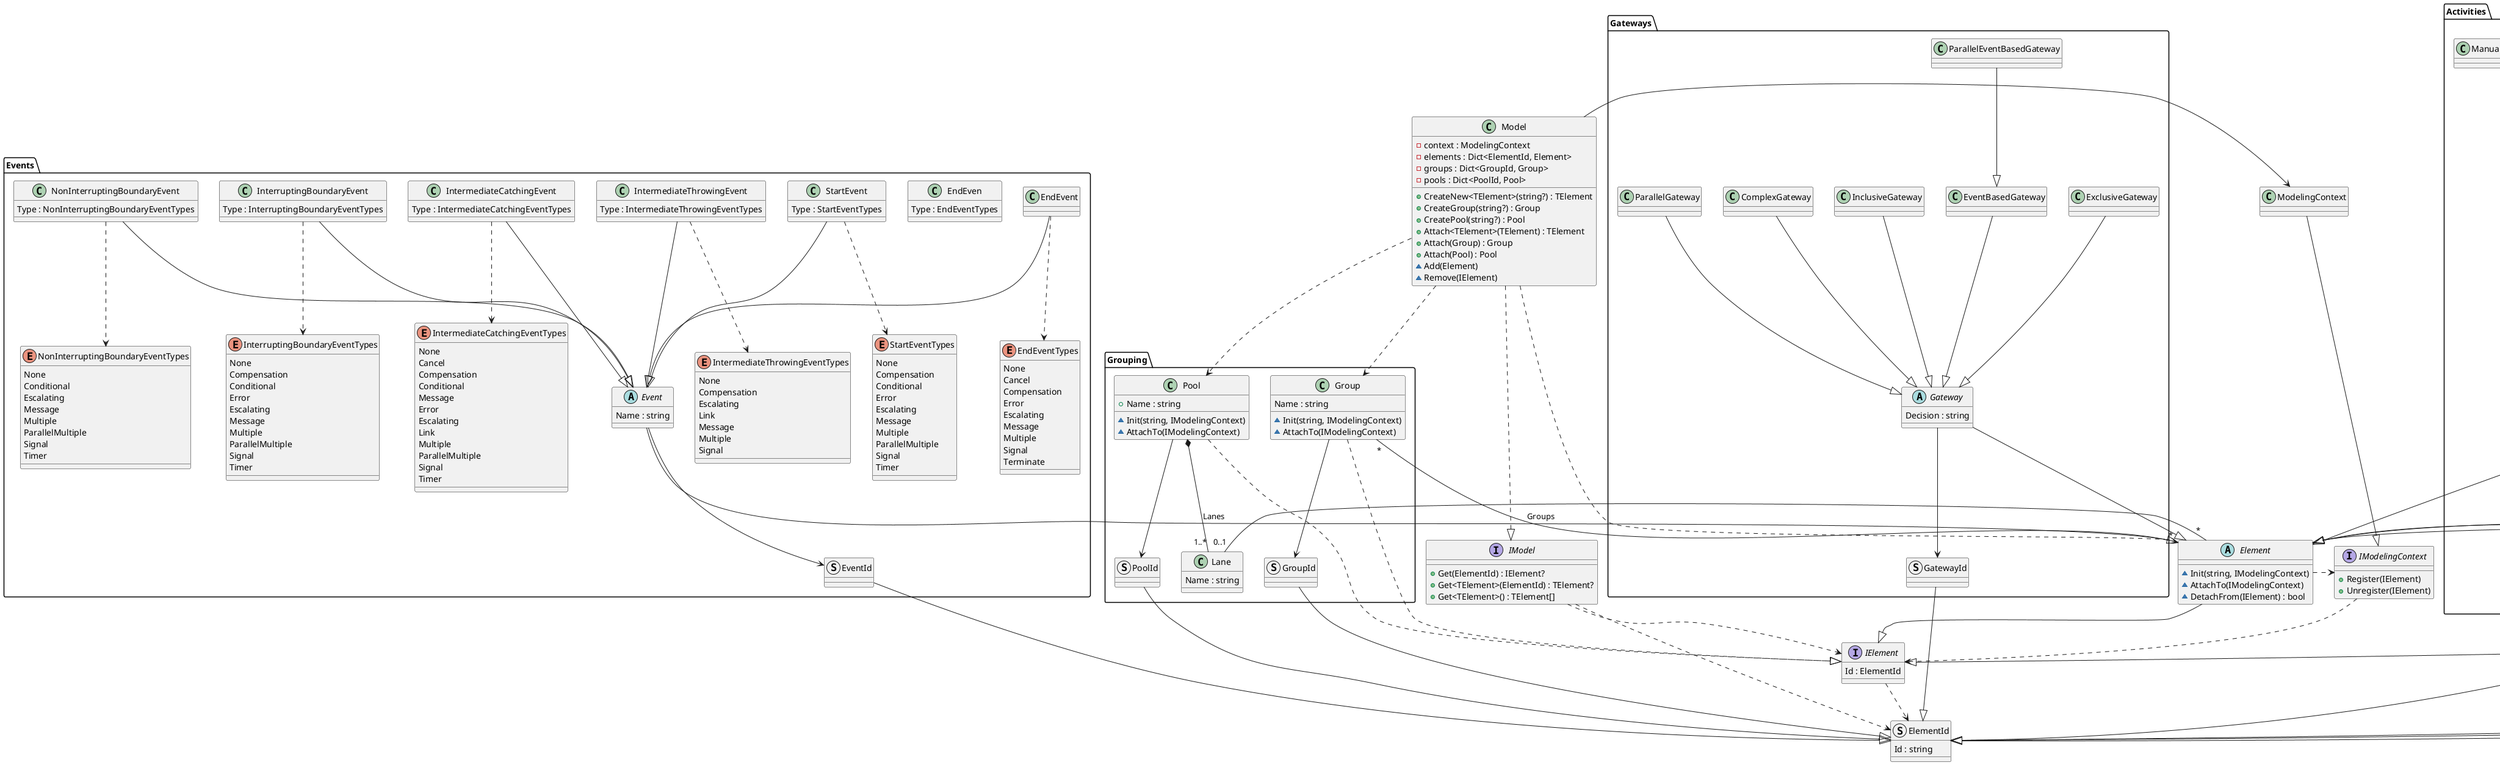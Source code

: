 @startuml BPMN Class Diagram

struct ElementId
{
    Id : string
}

interface IElement
{
    Id : ElementId
}

IElement ..> ElementId

abstract class Element
{
    ~ Init(string, IModelingContext)
    ~ AttachTo(IModelingContext)
    ~ DetachFrom(IElement) : bool
}

Element --|> IElement
Element .> IModelingContext

interface IModel 
{
    + Get(ElementId) : IElement?
    + Get<TElement>(ElementId) : TElement?
    + Get<TElement>() : TElement[]
}

IModel ..> ElementId
IModel ..> IElement

interface IModelingContext
{
    + Register(IElement)
    + Unregister(IElement)
}

IModelingContext .> IElement

class ModelingContext

ModelingContext --|> IModelingContext

class Model
{
    - context : ModelingContext
    - elements : Dict<ElementId, Element>
    - groups : Dict<GroupId, Group>
    - pools : Dict<PoolId, Pool>

    + CreateNew<TElement>(string?) : TElement
    + CreateGroup(string?) : Group
    + CreatePool(string?) : Pool
    + Attach<TElement>(TElement) : TElement
    + Attach(Group) : Group
    + Attach(Pool) : Pool
    ~ Add(Element)
    ~ Remove(IElement)
}

Model ..|> IModel
Model -> ModelingContext
Model ..> Element
Model ..> Grouping.Group
Model ..> Grouping.Pool

package Events
{

    abstract class Event
    {
        Name : string
    }

    struct EventId
    EventId --|> ElementId

    Event --|> Element
    Event --> EventId

    class StartEvent
    {
        Type : StartEventTypes
    }

    enum StartEventTypes
    {
        None
        Compensation
        Conditional
        Error
        Escalating
        Message
        Multiple
        ParallelMultiple
        Signal
        Timer
    }

    StartEvent --|> Event
    StartEvent ..> StartEventTypes

    class EndEven
    {
        Type : EndEventTypes
    }

    enum EndEventTypes
    {
        None
        Cancel
        Compensation
        Error
        Escalating
        Message
        Multiple
        Signal
        Terminate
    }

    EndEvent --|> Event
    EndEvent ..> EndEventTypes

    class IntermediateThrowingEvent
    {
        Type : IntermediateThrowingEventTypes
    }

    enum IntermediateThrowingEventTypes
    {
        None
        Compensation
        Escalating
        Link
        Message
        Multiple
        Signal
    }

    IntermediateThrowingEvent --|> Event
    IntermediateThrowingEvent ..> IntermediateThrowingEventTypes

    class IntermediateCatchingEvent
    {
        Type : IntermediateCatchingEventTypes
    }

    enum IntermediateCatchingEventTypes
    {
        None
        Cancel
        Compensation
        Conditional
        Message
        Error
        Escalating
        Link
        Multiple
        ParallelMultiple
        Signal
        Timer
    }

    IntermediateCatchingEvent --|> Event
    IntermediateCatchingEvent ..> IntermediateCatchingEventTypes

    class InterruptingBoundaryEvent
    {
        Type : InterruptingBoundaryEventTypes
    }

    enum InterruptingBoundaryEventTypes
    {
        None
        Compensation
        Conditional
        Error
        Escalating
        Message
        Multiple
        ParallelMultiple
        Signal
        Timer
    }

    InterruptingBoundaryEvent --|> Event
    InterruptingBoundaryEvent ..> InterruptingBoundaryEventTypes

    class NonInterruptingBoundaryEvent
    {
        Type : NonInterruptingBoundaryEventTypes
    }

    enum NonInterruptingBoundaryEventTypes
    {
        None
        Conditional
        Escalating
        Message
        Multiple
        ParallelMultiple
        Signal
        Timer
    }

    NonInterruptingBoundaryEvent --|> Event
    NonInterruptingBoundaryEvent ..> NonInterruptingBoundaryEventTypes

}

package Activities
{

    abstract class Activity
    {
        Name : string
        IsLoop : bool
        Instances : InstanceTypes
        IsForCompensation : bool
    }

    enum InstanceTypes
    {
        Undefined
        Sequential
        Parallel
    }

    Activity --|> Element
    Activity ..> InstanceTypes

    class Task

    struct TaskId
    TaskId --|> ElementId

    Task --|> Activity
    Task --> TaskId

    class ServiceTask

    ServiceTask --|> Task

    class SendTask

    SendTask --|> Task

    class ReceiveTask

    ReceiveTask --|> Task

    class UserTask
    {
        Owner : string
        Priority : int
    }

    UserTask --|> Task

    class ManualTask

    Manualtask --|> Task

    class BusinessRuleTask
    {
        Implementation : string
    }

    BusinessRuleTask --|> Task

    class ScriptTask
    {
        Format : string
        Script : string
    }

    ScriptTask --|> Task

}

package Gateways
{

    abstract class Gateway
    {
        Decision : string
    }

    struct GatewayId
    GatewayId --|> ElementId

    Gateway --|> Element
    Gateway --> GatewayId

    class ExclusiveGateway

    ExclusiveGateway --|> Gateway

    class EventBasedGateway

    EventBasedGateway --|> Gateway

    class ParallelEventBasedGateway

    ParallelEventBasedGateway --|> EventBasedGateway

    class InclusiveGateway

    InclusiveGateway --|> Gateway

    class ComplexGateway

    ComplexGateway --|> Gateway

    class ParallelGateway

    ParallelGateway --|> Gateway

}

package Data
{

    interface IDataElement
    {
        Name : string
    }

    IDataElement --|> IElement

    class DataObject

    struct DataObjectId
    DataObjectId --|> ElementId

    DataObject --|> Element
    DataObject ..|> IDataElement
    DataObject --> DataObjectId

    class DataStore

    struct DataStoreId
    DataStoreId --|> ElementId

    DataStore --|> Element
    DataStore ..|> IDataElement
    DataStore --> DataStoreId

}

package Annotations
{

    class Note
    {
        Content : string
    }

    struct NoteId
    NoteId --|> ElementId

    Note --|> Element
    Note --> NoteId

}

package Grouping
{

    class Group
    {
        Name : string

        ~ Init(string, IModelingContext)
        ~ AttachTo(IModelingContext)
    }

    struct GroupId
    GroupId --|> ElementId

    Group ..|> IElement
    Group --> GroupId
    Group "*" -- "*" Element : Groups

    class Pool
    {
        + Name : string

        ~ Init(string, IModelingContext)
        ~ AttachTo(IModelingContext)
    }

    struct PoolId
    PoolId --|> ElementId

    Pool ..|> IElement
    Pool --> PoolId

    class Lane
    {
        Name : string
    }

    Pool *-- "1..*" Lane : Lanes
    Lane "0..1" - "*" Element

}

@enduml

